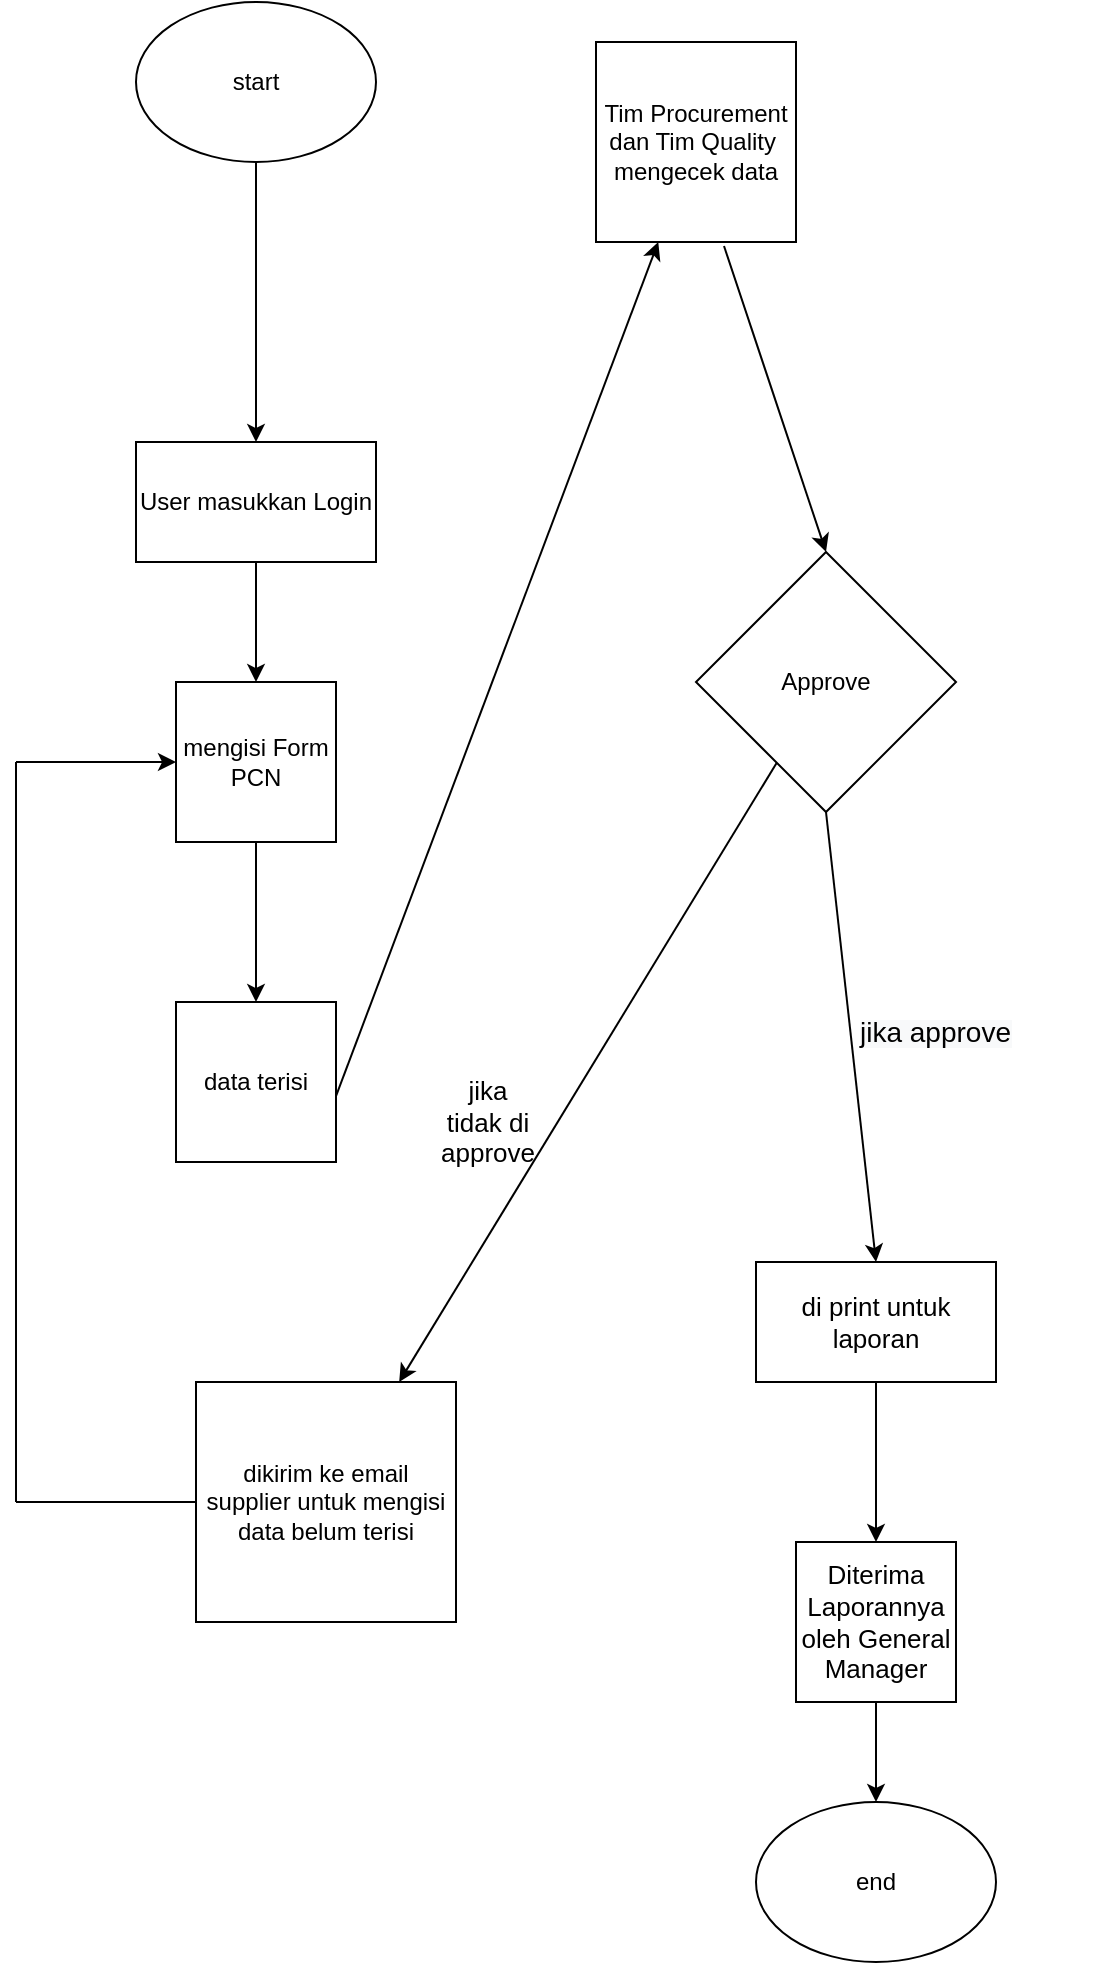<mxfile version="20.5.3" type="device"><diagram id="9ZCm1DIIqoyo-kPFBvEN" name="Halaman-1"><mxGraphModel dx="1422" dy="794" grid="1" gridSize="10" guides="1" tooltips="1" connect="1" arrows="1" fold="1" page="1" pageScale="1" pageWidth="827" pageHeight="1169" math="0" shadow="0"><root><mxCell id="0"/><mxCell id="1" parent="0"/><mxCell id="cI4mOwFU-aLUDgMby7QH-1" value="start" style="ellipse;whiteSpace=wrap;html=1;" parent="1" vertex="1"><mxGeometry x="120" y="180" width="120" height="80" as="geometry"/></mxCell><mxCell id="cI4mOwFU-aLUDgMby7QH-2" value="mengisi Form PCN" style="whiteSpace=wrap;html=1;aspect=fixed;" parent="1" vertex="1"><mxGeometry x="140" y="520" width="80" height="80" as="geometry"/></mxCell><mxCell id="cI4mOwFU-aLUDgMby7QH-3" value="" style="endArrow=classic;html=1;rounded=0;exitX=0.5;exitY=0;exitDx=0;exitDy=0;entryX=0.5;entryY=0;entryDx=0;entryDy=0;" parent="1" target="cI4mOwFU-aLUDgMby7QH-2" edge="1"><mxGeometry width="50" height="50" relative="1" as="geometry"><mxPoint x="180" y="460" as="sourcePoint"/><mxPoint x="440" y="480" as="targetPoint"/></mxGeometry></mxCell><mxCell id="cI4mOwFU-aLUDgMby7QH-4" value="data terisi" style="whiteSpace=wrap;html=1;aspect=fixed;" parent="1" vertex="1"><mxGeometry x="140" y="680" width="80" height="80" as="geometry"/></mxCell><mxCell id="cI4mOwFU-aLUDgMby7QH-5" value="" style="endArrow=classic;html=1;rounded=0;exitX=0.25;exitY=1;exitDx=0;exitDy=0;entryX=0.5;entryY=0;entryDx=0;entryDy=0;" parent="1" source="cI4mOwFU-aLUDgMby7QH-2" target="cI4mOwFU-aLUDgMby7QH-4" edge="1"><mxGeometry width="50" height="50" relative="1" as="geometry"><mxPoint x="390" y="510" as="sourcePoint"/><mxPoint x="440" y="460" as="targetPoint"/><Array as="points"><mxPoint x="180" y="600"/></Array></mxGeometry></mxCell><mxCell id="cI4mOwFU-aLUDgMby7QH-6" value="Tim Procurement dan Tim Quality&amp;nbsp;&lt;br&gt;mengecek data" style="whiteSpace=wrap;html=1;aspect=fixed;" parent="1" vertex="1"><mxGeometry x="350" y="200" width="100" height="100" as="geometry"/></mxCell><mxCell id="cI4mOwFU-aLUDgMby7QH-7" value="" style="endArrow=classic;html=1;rounded=0;exitX=1;exitY=0.588;exitDx=0;exitDy=0;exitPerimeter=0;" parent="1" source="cI4mOwFU-aLUDgMby7QH-4" target="cI4mOwFU-aLUDgMby7QH-6" edge="1"><mxGeometry width="50" height="50" relative="1" as="geometry"><mxPoint x="390" y="500" as="sourcePoint"/><mxPoint x="440" y="450" as="targetPoint"/></mxGeometry></mxCell><mxCell id="cI4mOwFU-aLUDgMby7QH-8" style="edgeStyle=orthogonalEdgeStyle;rounded=0;orthogonalLoop=1;jettySize=auto;html=1;exitX=0.5;exitY=0;exitDx=0;exitDy=0;" parent="1" edge="1"><mxGeometry relative="1" as="geometry"><mxPoint x="519" y="540" as="sourcePoint"/><mxPoint x="519" y="540" as="targetPoint"/></mxGeometry></mxCell><mxCell id="cI4mOwFU-aLUDgMby7QH-9" value="Approve" style="rhombus;whiteSpace=wrap;html=1;" parent="1" vertex="1"><mxGeometry x="400" y="455" width="130" height="130" as="geometry"/></mxCell><mxCell id="cI4mOwFU-aLUDgMby7QH-11" value="" style="endArrow=classic;html=1;rounded=0;exitX=0.5;exitY=1;exitDx=0;exitDy=0;" parent="1" source="cI4mOwFU-aLUDgMby7QH-9" edge="1"><mxGeometry width="50" height="50" relative="1" as="geometry"><mxPoint x="390" y="650" as="sourcePoint"/><mxPoint x="490" y="810" as="targetPoint"/></mxGeometry></mxCell><mxCell id="cI4mOwFU-aLUDgMby7QH-12" value="end" style="ellipse;whiteSpace=wrap;html=1;" parent="1" vertex="1"><mxGeometry x="430" y="1080" width="120" height="80" as="geometry"/></mxCell><mxCell id="cI4mOwFU-aLUDgMby7QH-13" value="User masukkan Login" style="rounded=0;whiteSpace=wrap;html=1;" parent="1" vertex="1"><mxGeometry x="120" y="400" width="120" height="60" as="geometry"/></mxCell><mxCell id="cI4mOwFU-aLUDgMby7QH-14" value="" style="endArrow=classic;html=1;rounded=0;exitX=0.5;exitY=1;exitDx=0;exitDy=0;entryX=0.5;entryY=0;entryDx=0;entryDy=0;" parent="1" source="cI4mOwFU-aLUDgMby7QH-1" target="cI4mOwFU-aLUDgMby7QH-13" edge="1"><mxGeometry width="50" height="50" relative="1" as="geometry"><mxPoint x="180" y="340" as="sourcePoint"/><mxPoint x="230" y="290" as="targetPoint"/></mxGeometry></mxCell><mxCell id="cI4mOwFU-aLUDgMby7QH-16" value="&lt;span style=&quot;color: rgb(0, 0, 0); font-family: Helvetica; font-style: normal; font-variant-ligatures: normal; font-variant-caps: normal; font-weight: 400; letter-spacing: normal; orphans: 2; text-align: left; text-indent: 0px; text-transform: none; widows: 2; word-spacing: 0px; -webkit-text-stroke-width: 0px; background-color: rgb(248, 249, 250); text-decoration-thickness: initial; text-decoration-style: initial; text-decoration-color: initial; float: none; display: inline !important;&quot;&gt;&lt;font style=&quot;font-size: 14px;&quot;&gt;jika approve&lt;/font&gt;&lt;/span&gt;" style="text;whiteSpace=wrap;html=1;" parent="1" vertex="1"><mxGeometry x="480" y="680" width="130" height="40" as="geometry"/></mxCell><mxCell id="cI4mOwFU-aLUDgMby7QH-17" value="" style="endArrow=classic;html=1;rounded=0;exitX=0.64;exitY=1.02;exitDx=0;exitDy=0;exitPerimeter=0;entryX=0.5;entryY=0;entryDx=0;entryDy=0;" parent="1" source="cI4mOwFU-aLUDgMby7QH-6" target="cI4mOwFU-aLUDgMby7QH-9" edge="1"><mxGeometry width="50" height="50" relative="1" as="geometry"><mxPoint x="390" y="540" as="sourcePoint"/><mxPoint x="485.593" y="390" as="targetPoint"/></mxGeometry></mxCell><mxCell id="cI4mOwFU-aLUDgMby7QH-18" value="dikirim ke email supplier untuk mengisi data belum terisi" style="rounded=0;whiteSpace=wrap;html=1;" parent="1" vertex="1"><mxGeometry x="150" y="870" width="130" height="120" as="geometry"/></mxCell><mxCell id="cI4mOwFU-aLUDgMby7QH-19" value="" style="endArrow=classic;html=1;rounded=0;" parent="1" source="cI4mOwFU-aLUDgMby7QH-9" target="cI4mOwFU-aLUDgMby7QH-18" edge="1"><mxGeometry width="50" height="50" relative="1" as="geometry"><mxPoint x="330" y="720" as="sourcePoint"/><mxPoint x="440" y="560" as="targetPoint"/></mxGeometry></mxCell><mxCell id="cI4mOwFU-aLUDgMby7QH-22" value="" style="endArrow=none;html=1;rounded=0;entryX=0;entryY=0.5;entryDx=0;entryDy=0;" parent="1" target="cI4mOwFU-aLUDgMby7QH-18" edge="1"><mxGeometry width="50" height="50" relative="1" as="geometry"><mxPoint x="60" y="930" as="sourcePoint"/><mxPoint x="440" y="760" as="targetPoint"/></mxGeometry></mxCell><mxCell id="cI4mOwFU-aLUDgMby7QH-24" value="" style="endArrow=none;html=1;rounded=0;" parent="1" edge="1"><mxGeometry width="50" height="50" relative="1" as="geometry"><mxPoint x="60" y="930" as="sourcePoint"/><mxPoint x="60" y="560" as="targetPoint"/></mxGeometry></mxCell><mxCell id="cI4mOwFU-aLUDgMby7QH-26" value="" style="endArrow=classic;html=1;rounded=0;entryX=0;entryY=0.5;entryDx=0;entryDy=0;" parent="1" target="cI4mOwFU-aLUDgMby7QH-2" edge="1"><mxGeometry width="50" height="50" relative="1" as="geometry"><mxPoint x="60" y="560" as="sourcePoint"/><mxPoint x="440" y="760" as="targetPoint"/></mxGeometry></mxCell><mxCell id="cI4mOwFU-aLUDgMby7QH-27" value="&lt;div style=&quot;text-align: center;&quot;&gt;&lt;span style=&quot;background-color: initial;&quot;&gt;&lt;font style=&quot;font-size: 13px;&quot;&gt;jika tidak di approve&lt;/font&gt;&lt;/span&gt;&lt;/div&gt;" style="text;whiteSpace=wrap;html=1;" parent="1" vertex="1"><mxGeometry x="270" y="710" width="50" height="40" as="geometry"/></mxCell><mxCell id="cI4mOwFU-aLUDgMby7QH-28" value="di print untuk laporan" style="rounded=0;whiteSpace=wrap;html=1;fontSize=13;" parent="1" vertex="1"><mxGeometry x="430" y="810" width="120" height="60" as="geometry"/></mxCell><mxCell id="cI4mOwFU-aLUDgMby7QH-29" value="" style="endArrow=classic;html=1;rounded=0;fontSize=13;exitX=0.5;exitY=1;exitDx=0;exitDy=0;" parent="1" source="cI4mOwFU-aLUDgMby7QH-28" edge="1"><mxGeometry width="50" height="50" relative="1" as="geometry"><mxPoint x="670" y="1070" as="sourcePoint"/><mxPoint x="490" y="950" as="targetPoint"/></mxGeometry></mxCell><mxCell id="cI4mOwFU-aLUDgMby7QH-30" value="Diterima Laporannya oleh General Manager" style="whiteSpace=wrap;html=1;aspect=fixed;fontSize=13;" parent="1" vertex="1"><mxGeometry x="450" y="950" width="80" height="80" as="geometry"/></mxCell><mxCell id="cI4mOwFU-aLUDgMby7QH-32" value="" style="endArrow=classic;html=1;rounded=0;fontSize=13;exitX=0.5;exitY=1;exitDx=0;exitDy=0;" parent="1" source="cI4mOwFU-aLUDgMby7QH-30" target="cI4mOwFU-aLUDgMby7QH-12" edge="1"><mxGeometry width="50" height="50" relative="1" as="geometry"><mxPoint x="490" y="1040" as="sourcePoint"/><mxPoint x="440" y="940" as="targetPoint"/></mxGeometry></mxCell></root></mxGraphModel></diagram></mxfile>